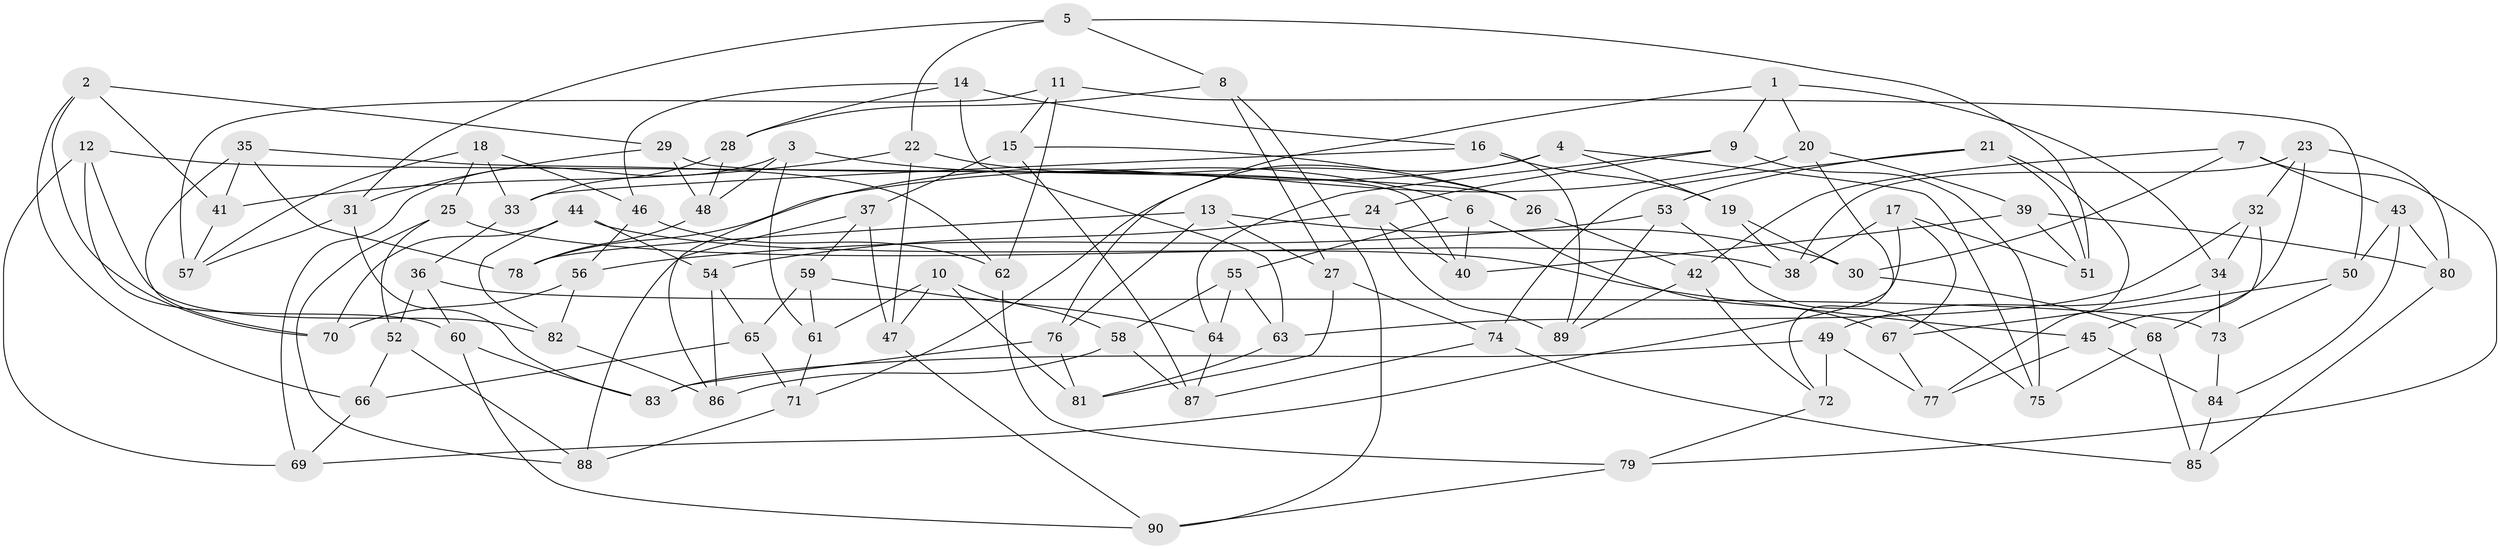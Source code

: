 // Generated by graph-tools (version 1.1) at 2025/57/03/09/25 04:57:57]
// undirected, 90 vertices, 180 edges
graph export_dot {
graph [start="1"]
  node [color=gray90,style=filled];
  1;
  2;
  3;
  4;
  5;
  6;
  7;
  8;
  9;
  10;
  11;
  12;
  13;
  14;
  15;
  16;
  17;
  18;
  19;
  20;
  21;
  22;
  23;
  24;
  25;
  26;
  27;
  28;
  29;
  30;
  31;
  32;
  33;
  34;
  35;
  36;
  37;
  38;
  39;
  40;
  41;
  42;
  43;
  44;
  45;
  46;
  47;
  48;
  49;
  50;
  51;
  52;
  53;
  54;
  55;
  56;
  57;
  58;
  59;
  60;
  61;
  62;
  63;
  64;
  65;
  66;
  67;
  68;
  69;
  70;
  71;
  72;
  73;
  74;
  75;
  76;
  77;
  78;
  79;
  80;
  81;
  82;
  83;
  84;
  85;
  86;
  87;
  88;
  89;
  90;
  1 -- 9;
  1 -- 20;
  1 -- 71;
  1 -- 34;
  2 -- 41;
  2 -- 70;
  2 -- 66;
  2 -- 29;
  3 -- 48;
  3 -- 69;
  3 -- 6;
  3 -- 61;
  4 -- 75;
  4 -- 19;
  4 -- 76;
  4 -- 86;
  5 -- 22;
  5 -- 31;
  5 -- 8;
  5 -- 51;
  6 -- 55;
  6 -- 67;
  6 -- 40;
  7 -- 30;
  7 -- 42;
  7 -- 79;
  7 -- 43;
  8 -- 90;
  8 -- 28;
  8 -- 27;
  9 -- 64;
  9 -- 24;
  9 -- 75;
  10 -- 81;
  10 -- 61;
  10 -- 47;
  10 -- 58;
  11 -- 15;
  11 -- 50;
  11 -- 62;
  11 -- 57;
  12 -- 26;
  12 -- 69;
  12 -- 60;
  12 -- 82;
  13 -- 78;
  13 -- 30;
  13 -- 27;
  13 -- 76;
  14 -- 63;
  14 -- 46;
  14 -- 28;
  14 -- 16;
  15 -- 87;
  15 -- 26;
  15 -- 37;
  16 -- 19;
  16 -- 33;
  16 -- 89;
  17 -- 51;
  17 -- 67;
  17 -- 69;
  17 -- 38;
  18 -- 33;
  18 -- 25;
  18 -- 46;
  18 -- 57;
  19 -- 30;
  19 -- 38;
  20 -- 78;
  20 -- 72;
  20 -- 39;
  21 -- 53;
  21 -- 74;
  21 -- 51;
  21 -- 77;
  22 -- 26;
  22 -- 47;
  22 -- 41;
  23 -- 32;
  23 -- 38;
  23 -- 45;
  23 -- 80;
  24 -- 89;
  24 -- 40;
  24 -- 54;
  25 -- 88;
  25 -- 38;
  25 -- 52;
  26 -- 42;
  27 -- 74;
  27 -- 81;
  28 -- 48;
  28 -- 33;
  29 -- 40;
  29 -- 31;
  29 -- 48;
  30 -- 68;
  31 -- 83;
  31 -- 57;
  32 -- 68;
  32 -- 63;
  32 -- 34;
  33 -- 36;
  34 -- 49;
  34 -- 73;
  35 -- 70;
  35 -- 41;
  35 -- 78;
  35 -- 62;
  36 -- 60;
  36 -- 52;
  36 -- 73;
  37 -- 88;
  37 -- 47;
  37 -- 59;
  39 -- 51;
  39 -- 80;
  39 -- 40;
  41 -- 57;
  42 -- 72;
  42 -- 89;
  43 -- 84;
  43 -- 80;
  43 -- 50;
  44 -- 54;
  44 -- 82;
  44 -- 70;
  44 -- 45;
  45 -- 84;
  45 -- 77;
  46 -- 56;
  46 -- 62;
  47 -- 90;
  48 -- 78;
  49 -- 72;
  49 -- 77;
  49 -- 83;
  50 -- 67;
  50 -- 73;
  52 -- 66;
  52 -- 88;
  53 -- 75;
  53 -- 56;
  53 -- 89;
  54 -- 65;
  54 -- 86;
  55 -- 58;
  55 -- 64;
  55 -- 63;
  56 -- 82;
  56 -- 70;
  58 -- 87;
  58 -- 86;
  59 -- 65;
  59 -- 64;
  59 -- 61;
  60 -- 83;
  60 -- 90;
  61 -- 71;
  62 -- 79;
  63 -- 81;
  64 -- 87;
  65 -- 71;
  65 -- 66;
  66 -- 69;
  67 -- 77;
  68 -- 75;
  68 -- 85;
  71 -- 88;
  72 -- 79;
  73 -- 84;
  74 -- 87;
  74 -- 85;
  76 -- 83;
  76 -- 81;
  79 -- 90;
  80 -- 85;
  82 -- 86;
  84 -- 85;
}

